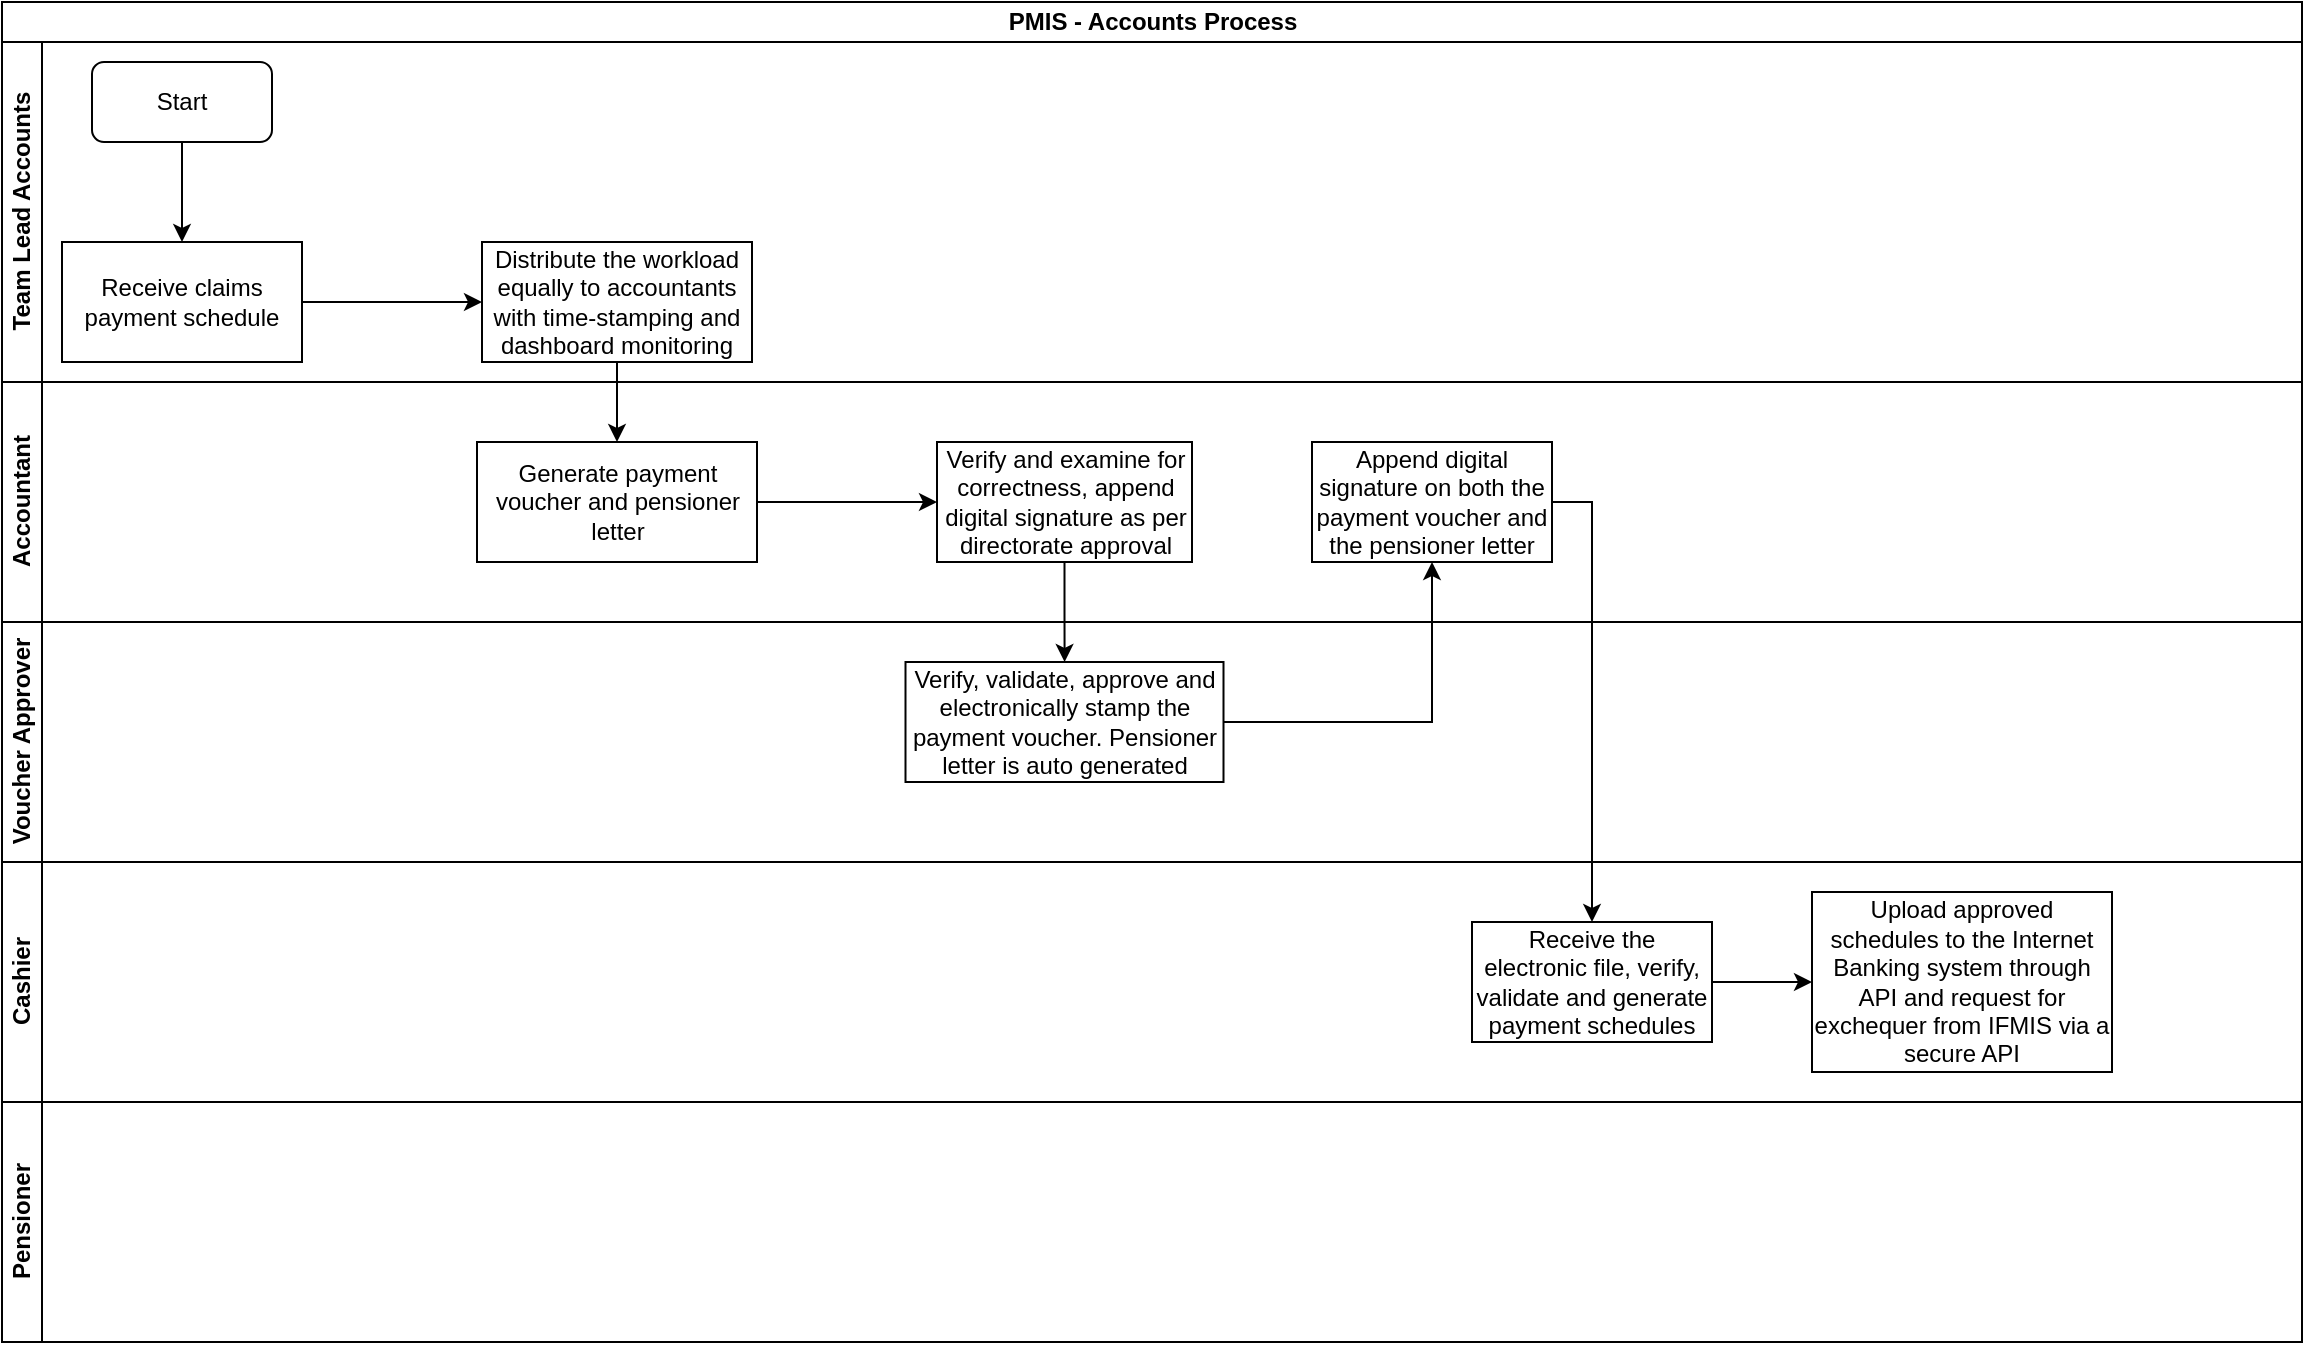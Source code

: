 <mxfile version="13.9.1" type="github">
  <diagram id="AS_vAL803tgbhomy-etc" name="Page-1">
    <mxGraphModel dx="1038" dy="547" grid="1" gridSize="10" guides="1" tooltips="1" connect="1" arrows="1" fold="1" page="1" pageScale="1" pageWidth="1169" pageHeight="827" math="0" shadow="0">
      <root>
        <mxCell id="0" />
        <mxCell id="1" parent="0" />
        <mxCell id="bzjPsa7Bnyj8pUQ7Ct00-1" value="PMIS - Accounts Process" style="swimlane;html=1;childLayout=stackLayout;resizeParent=1;resizeParentMax=0;horizontal=1;startSize=20;horizontalStack=0;" vertex="1" parent="1">
          <mxGeometry y="10" width="1150" height="670" as="geometry" />
        </mxCell>
        <mxCell id="bzjPsa7Bnyj8pUQ7Ct00-20" value="" style="edgeStyle=orthogonalEdgeStyle;rounded=0;orthogonalLoop=1;jettySize=auto;html=1;" edge="1" parent="bzjPsa7Bnyj8pUQ7Ct00-1" source="bzjPsa7Bnyj8pUQ7Ct00-17" target="bzjPsa7Bnyj8pUQ7Ct00-19">
          <mxGeometry relative="1" as="geometry" />
        </mxCell>
        <mxCell id="bzjPsa7Bnyj8pUQ7Ct00-22" value="" style="edgeStyle=orthogonalEdgeStyle;rounded=0;orthogonalLoop=1;jettySize=auto;html=1;entryX=0.5;entryY=0;entryDx=0;entryDy=0;" edge="1" parent="bzjPsa7Bnyj8pUQ7Ct00-1" source="bzjPsa7Bnyj8pUQ7Ct00-19" target="bzjPsa7Bnyj8pUQ7Ct00-21">
          <mxGeometry relative="1" as="geometry">
            <Array as="points">
              <mxPoint x="795" y="250" />
            </Array>
          </mxGeometry>
        </mxCell>
        <mxCell id="bzjPsa7Bnyj8pUQ7Ct00-2" value="Team Lead Accounts" style="swimlane;html=1;startSize=20;horizontal=0;" vertex="1" parent="bzjPsa7Bnyj8pUQ7Ct00-1">
          <mxGeometry y="20" width="1150" height="170" as="geometry" />
        </mxCell>
        <mxCell id="bzjPsa7Bnyj8pUQ7Ct00-7" value="Start" style="rounded=1;whiteSpace=wrap;html=1;" vertex="1" parent="bzjPsa7Bnyj8pUQ7Ct00-2">
          <mxGeometry x="45" y="10" width="90" height="40" as="geometry" />
        </mxCell>
        <mxCell id="bzjPsa7Bnyj8pUQ7Ct00-8" value="Receive claims payment schedule" style="rounded=0;whiteSpace=wrap;html=1;" vertex="1" parent="bzjPsa7Bnyj8pUQ7Ct00-2">
          <mxGeometry x="30" y="100" width="120" height="60" as="geometry" />
        </mxCell>
        <mxCell id="bzjPsa7Bnyj8pUQ7Ct00-10" value="" style="edgeStyle=orthogonalEdgeStyle;rounded=0;orthogonalLoop=1;jettySize=auto;html=1;entryX=0.5;entryY=0;entryDx=0;entryDy=0;" edge="1" parent="bzjPsa7Bnyj8pUQ7Ct00-2" source="bzjPsa7Bnyj8pUQ7Ct00-7" target="bzjPsa7Bnyj8pUQ7Ct00-8">
          <mxGeometry relative="1" as="geometry">
            <mxPoint x="90" y="120" as="targetPoint" />
          </mxGeometry>
        </mxCell>
        <mxCell id="bzjPsa7Bnyj8pUQ7Ct00-3" value="Accountant" style="swimlane;html=1;startSize=20;horizontal=0;" vertex="1" parent="bzjPsa7Bnyj8pUQ7Ct00-1">
          <mxGeometry y="190" width="1150" height="120" as="geometry" />
        </mxCell>
        <mxCell id="bzjPsa7Bnyj8pUQ7Ct00-13" value="Generate payment voucher and pensioner letter" style="whiteSpace=wrap;html=1;rounded=0;" vertex="1" parent="bzjPsa7Bnyj8pUQ7Ct00-3">
          <mxGeometry x="237.5" y="30" width="140" height="60" as="geometry" />
        </mxCell>
        <mxCell id="bzjPsa7Bnyj8pUQ7Ct00-19" value="Append digital signature on both the payment voucher and the pensioner letter" style="whiteSpace=wrap;html=1;rounded=0;" vertex="1" parent="bzjPsa7Bnyj8pUQ7Ct00-3">
          <mxGeometry x="655" y="30" width="120" height="60" as="geometry" />
        </mxCell>
        <mxCell id="bzjPsa7Bnyj8pUQ7Ct00-4" value="Voucher Approver" style="swimlane;html=1;startSize=20;horizontal=0;" vertex="1" parent="bzjPsa7Bnyj8pUQ7Ct00-1">
          <mxGeometry y="310" width="1150" height="120" as="geometry" />
        </mxCell>
        <mxCell id="bzjPsa7Bnyj8pUQ7Ct00-17" value="Verify, validate, approve and electronically stamp the payment voucher. Pensioner letter is auto generated" style="whiteSpace=wrap;html=1;rounded=0;" vertex="1" parent="bzjPsa7Bnyj8pUQ7Ct00-4">
          <mxGeometry x="451.75" y="20" width="159" height="60" as="geometry" />
        </mxCell>
        <mxCell id="bzjPsa7Bnyj8pUQ7Ct00-5" value="Cashier" style="swimlane;html=1;startSize=20;horizontal=0;" vertex="1" parent="bzjPsa7Bnyj8pUQ7Ct00-1">
          <mxGeometry y="430" width="1150" height="120" as="geometry" />
        </mxCell>
        <mxCell id="bzjPsa7Bnyj8pUQ7Ct00-21" value="Receive the electronic file, verify, validate and generate payment schedules" style="whiteSpace=wrap;html=1;rounded=0;" vertex="1" parent="bzjPsa7Bnyj8pUQ7Ct00-5">
          <mxGeometry x="735" y="30" width="120" height="60" as="geometry" />
        </mxCell>
        <mxCell id="bzjPsa7Bnyj8pUQ7Ct00-6" value="Pensioner" style="swimlane;html=1;startSize=20;horizontal=0;" vertex="1" parent="bzjPsa7Bnyj8pUQ7Ct00-1">
          <mxGeometry y="550" width="1150" height="120" as="geometry" />
        </mxCell>
        <mxCell id="bzjPsa7Bnyj8pUQ7Ct00-14" value="" style="edgeStyle=orthogonalEdgeStyle;rounded=0;orthogonalLoop=1;jettySize=auto;html=1;" edge="1" parent="1" source="bzjPsa7Bnyj8pUQ7Ct00-11" target="bzjPsa7Bnyj8pUQ7Ct00-13">
          <mxGeometry relative="1" as="geometry" />
        </mxCell>
        <mxCell id="bzjPsa7Bnyj8pUQ7Ct00-11" value="Distribute the workload equally to accountants with time-stamping and dashboard monitoring" style="whiteSpace=wrap;html=1;rounded=0;" vertex="1" parent="1">
          <mxGeometry x="240" y="130" width="135" height="60" as="geometry" />
        </mxCell>
        <mxCell id="bzjPsa7Bnyj8pUQ7Ct00-12" value="" style="edgeStyle=orthogonalEdgeStyle;rounded=0;orthogonalLoop=1;jettySize=auto;html=1;" edge="1" parent="1" source="bzjPsa7Bnyj8pUQ7Ct00-8" target="bzjPsa7Bnyj8pUQ7Ct00-11">
          <mxGeometry relative="1" as="geometry" />
        </mxCell>
        <mxCell id="bzjPsa7Bnyj8pUQ7Ct00-18" value="" style="edgeStyle=orthogonalEdgeStyle;rounded=0;orthogonalLoop=1;jettySize=auto;html=1;" edge="1" parent="1" source="bzjPsa7Bnyj8pUQ7Ct00-15" target="bzjPsa7Bnyj8pUQ7Ct00-17">
          <mxGeometry relative="1" as="geometry" />
        </mxCell>
        <mxCell id="bzjPsa7Bnyj8pUQ7Ct00-15" value="Verify and examine for correctness, append digital signature as per directorate approval" style="whiteSpace=wrap;html=1;rounded=0;" vertex="1" parent="1">
          <mxGeometry x="467.5" y="230" width="127.5" height="60" as="geometry" />
        </mxCell>
        <mxCell id="bzjPsa7Bnyj8pUQ7Ct00-16" value="" style="edgeStyle=orthogonalEdgeStyle;rounded=0;orthogonalLoop=1;jettySize=auto;html=1;" edge="1" parent="1" source="bzjPsa7Bnyj8pUQ7Ct00-13" target="bzjPsa7Bnyj8pUQ7Ct00-15">
          <mxGeometry relative="1" as="geometry" />
        </mxCell>
        <mxCell id="bzjPsa7Bnyj8pUQ7Ct00-23" value="Upload approved schedules to the Internet Banking system through API and request for exchequer from IFMIS via a secure API" style="whiteSpace=wrap;html=1;rounded=0;" vertex="1" parent="1">
          <mxGeometry x="905" y="455" width="150" height="90" as="geometry" />
        </mxCell>
        <mxCell id="bzjPsa7Bnyj8pUQ7Ct00-24" value="" style="edgeStyle=orthogonalEdgeStyle;rounded=0;orthogonalLoop=1;jettySize=auto;html=1;" edge="1" parent="1" source="bzjPsa7Bnyj8pUQ7Ct00-21" target="bzjPsa7Bnyj8pUQ7Ct00-23">
          <mxGeometry relative="1" as="geometry" />
        </mxCell>
      </root>
    </mxGraphModel>
  </diagram>
</mxfile>
